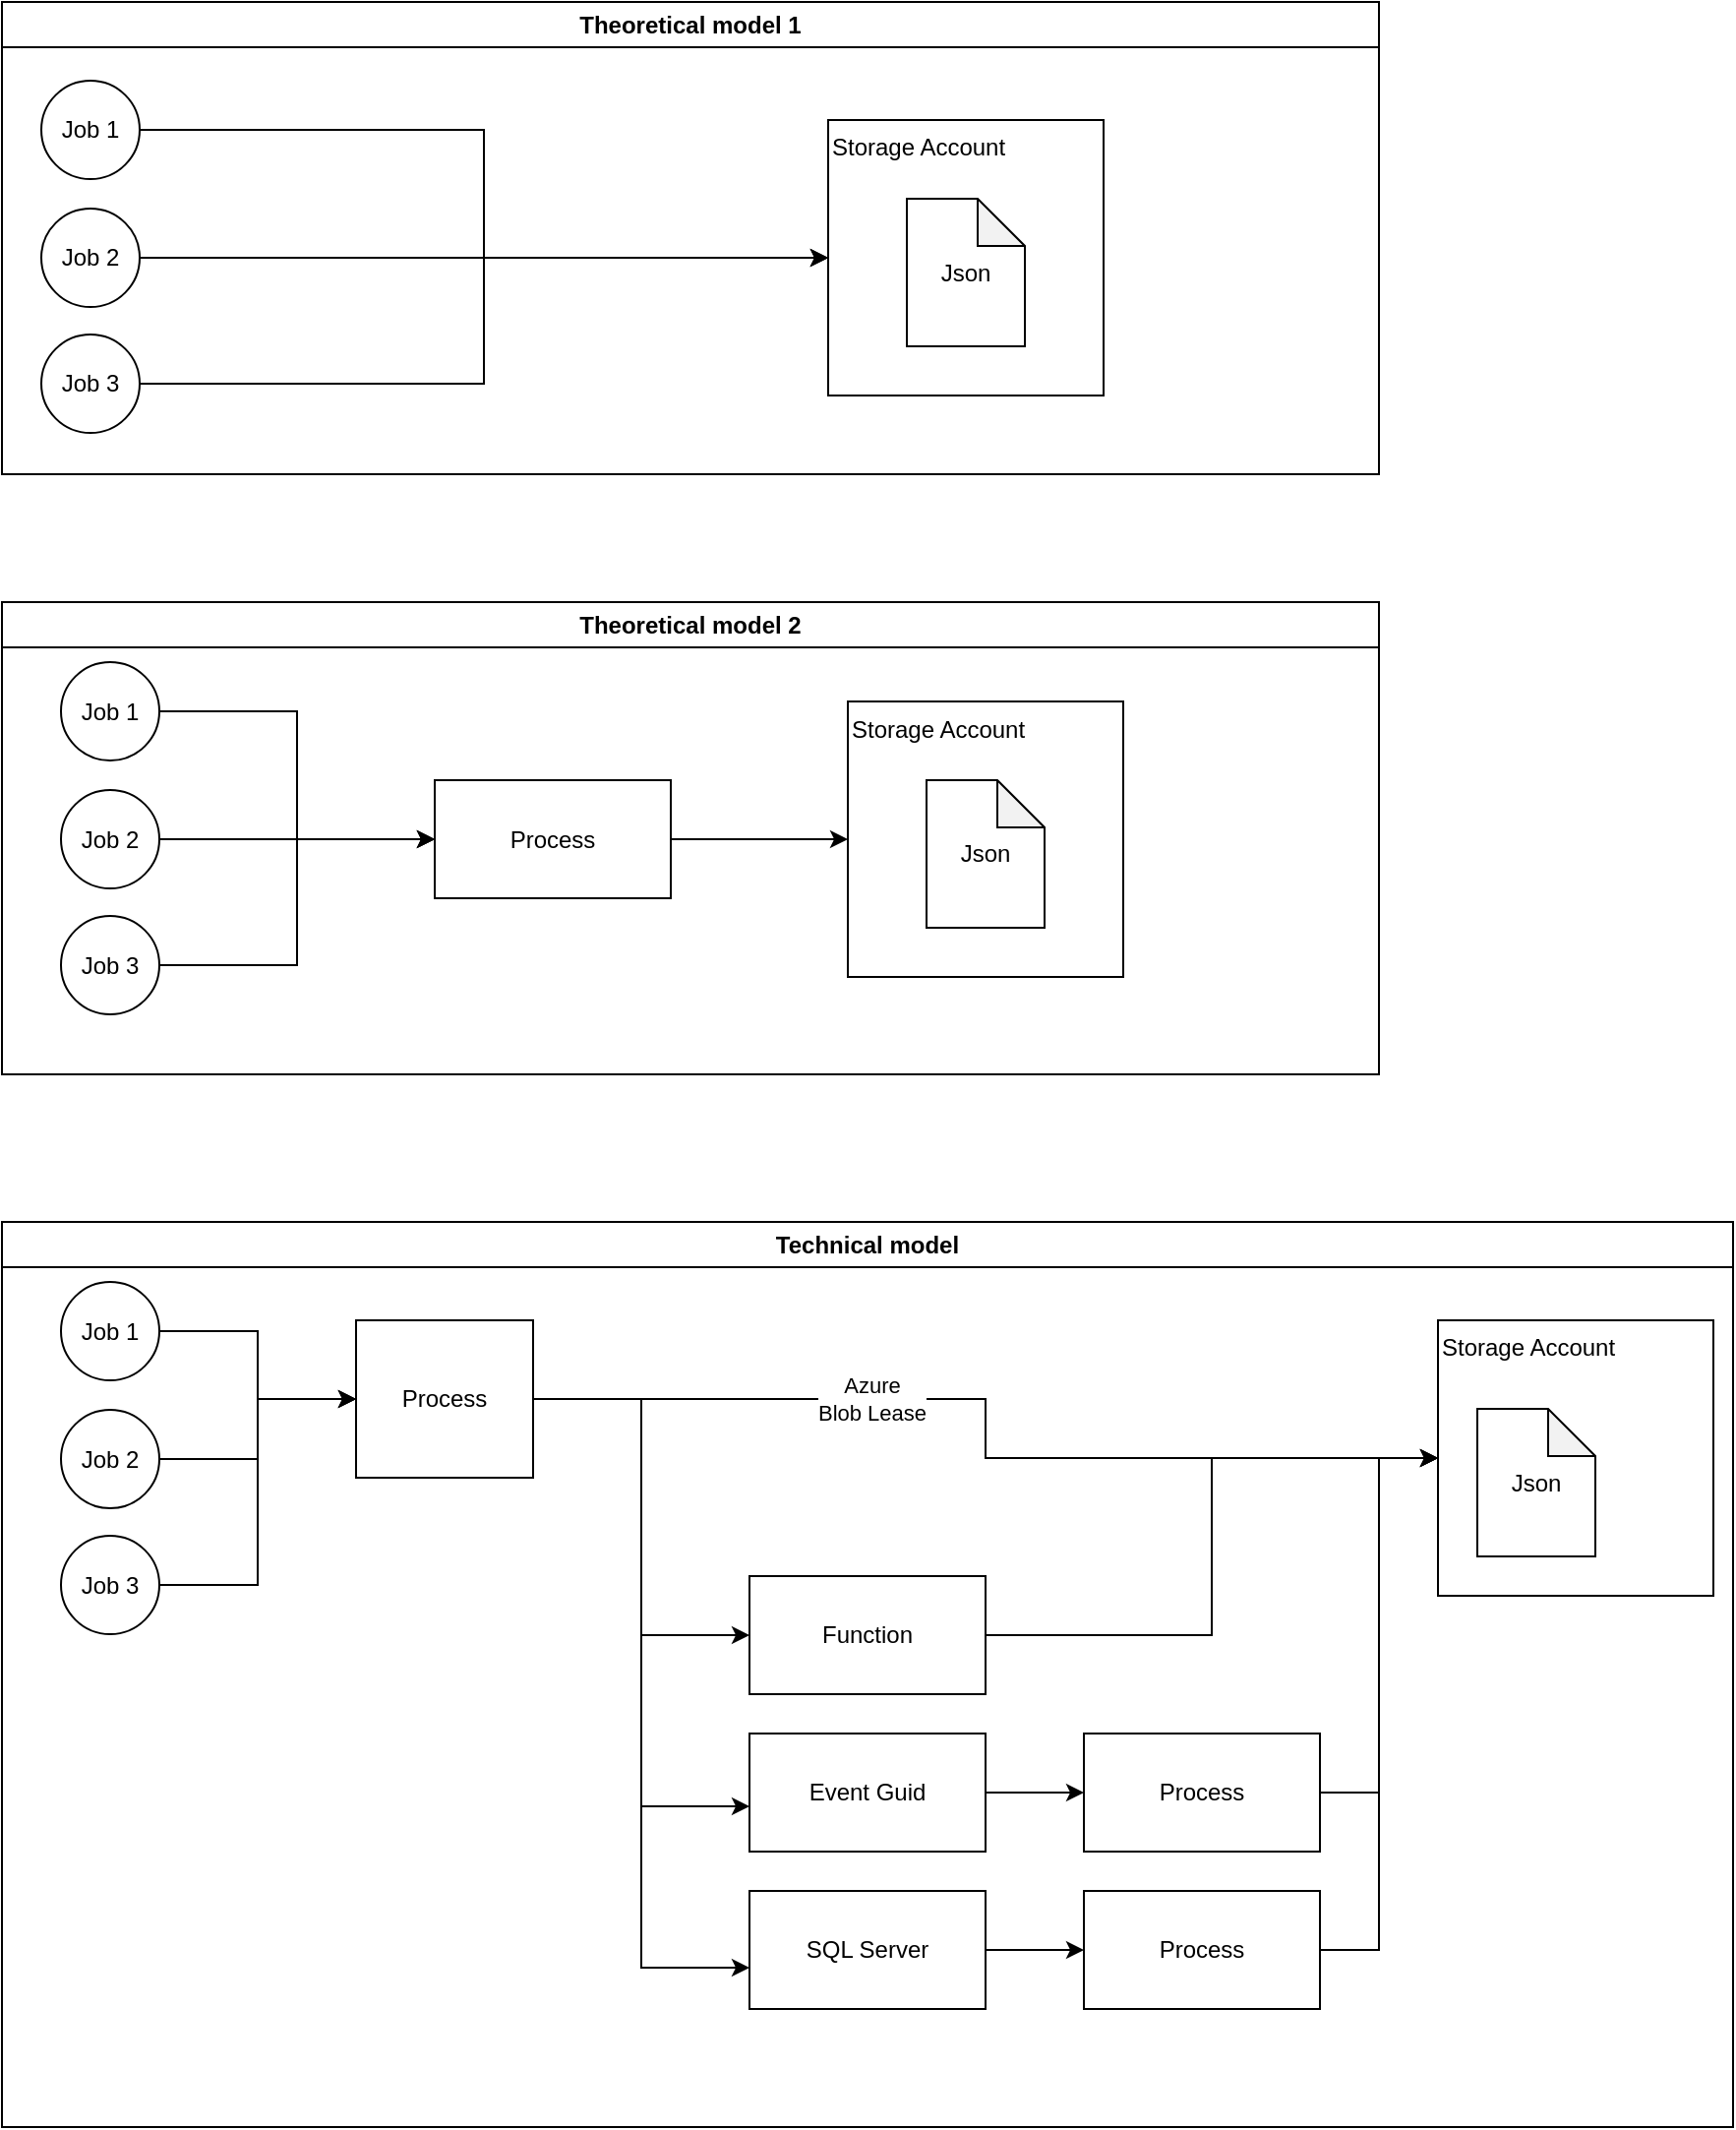 <mxfile version="22.1.15" type="github">
  <diagram name="Page-1" id="x_VqhKzU-uYQBQ7HoEV0">
    <mxGraphModel dx="1386" dy="751" grid="0" gridSize="10" guides="1" tooltips="1" connect="1" arrows="1" fold="1" page="0" pageScale="1" pageWidth="827" pageHeight="1169" math="0" shadow="0">
      <root>
        <mxCell id="0" />
        <mxCell id="1" parent="0" />
        <mxCell id="mWEgYLe2e0CjS3MrXNZs-1" value="Theoretical model&amp;nbsp;1" style="swimlane;whiteSpace=wrap;html=1;swimlaneLine=1;movable=1;resizable=1;rotatable=1;deletable=1;editable=1;locked=0;connectable=1;flipH=0;flipV=0;direction=east;container=0;" vertex="1" parent="1">
          <mxGeometry x="40" y="40" width="700" height="240" as="geometry" />
        </mxCell>
        <mxCell id="mWEgYLe2e0CjS3MrXNZs-8" style="edgeStyle=orthogonalEdgeStyle;rounded=0;orthogonalLoop=1;jettySize=auto;html=1;exitX=1;exitY=0.5;exitDx=0;exitDy=0;entryX=0;entryY=0.5;entryDx=0;entryDy=0;" edge="1" parent="mWEgYLe2e0CjS3MrXNZs-1" source="mWEgYLe2e0CjS3MrXNZs-3" target="mWEgYLe2e0CjS3MrXNZs-7">
          <mxGeometry relative="1" as="geometry" />
        </mxCell>
        <mxCell id="mWEgYLe2e0CjS3MrXNZs-3" value="Job 1" style="ellipse;whiteSpace=wrap;html=1;aspect=fixed;" vertex="1" parent="mWEgYLe2e0CjS3MrXNZs-1">
          <mxGeometry x="20" y="40" width="50" height="50" as="geometry" />
        </mxCell>
        <mxCell id="mWEgYLe2e0CjS3MrXNZs-9" style="edgeStyle=orthogonalEdgeStyle;rounded=0;orthogonalLoop=1;jettySize=auto;html=1;exitX=1;exitY=0.5;exitDx=0;exitDy=0;" edge="1" parent="mWEgYLe2e0CjS3MrXNZs-1" source="mWEgYLe2e0CjS3MrXNZs-4">
          <mxGeometry relative="1" as="geometry">
            <mxPoint x="420" y="130" as="targetPoint" />
          </mxGeometry>
        </mxCell>
        <mxCell id="mWEgYLe2e0CjS3MrXNZs-4" value="Job 2" style="ellipse;whiteSpace=wrap;html=1;aspect=fixed;" vertex="1" parent="mWEgYLe2e0CjS3MrXNZs-1">
          <mxGeometry x="20" y="105" width="50" height="50" as="geometry" />
        </mxCell>
        <mxCell id="mWEgYLe2e0CjS3MrXNZs-10" style="edgeStyle=orthogonalEdgeStyle;rounded=0;orthogonalLoop=1;jettySize=auto;html=1;exitX=1;exitY=0.5;exitDx=0;exitDy=0;" edge="1" parent="mWEgYLe2e0CjS3MrXNZs-1" source="mWEgYLe2e0CjS3MrXNZs-5" target="mWEgYLe2e0CjS3MrXNZs-7">
          <mxGeometry relative="1" as="geometry" />
        </mxCell>
        <mxCell id="mWEgYLe2e0CjS3MrXNZs-5" value="Job 3" style="ellipse;whiteSpace=wrap;html=1;aspect=fixed;" vertex="1" parent="mWEgYLe2e0CjS3MrXNZs-1">
          <mxGeometry x="20" y="169" width="50" height="50" as="geometry" />
        </mxCell>
        <mxCell id="mWEgYLe2e0CjS3MrXNZs-7" value="Storage Account" style="whiteSpace=wrap;html=1;aspect=fixed;align=left;verticalAlign=top;" vertex="1" parent="mWEgYLe2e0CjS3MrXNZs-1">
          <mxGeometry x="420" y="60" width="140" height="140" as="geometry" />
        </mxCell>
        <mxCell id="mWEgYLe2e0CjS3MrXNZs-6" value="Json" style="shape=note;whiteSpace=wrap;html=1;backgroundOutline=1;darkOpacity=0.05;size=24;" vertex="1" parent="mWEgYLe2e0CjS3MrXNZs-1">
          <mxGeometry x="460" y="100" width="60" height="75" as="geometry" />
        </mxCell>
        <mxCell id="mWEgYLe2e0CjS3MrXNZs-2" value="Theoretical model&amp;nbsp;2" style="swimlane;whiteSpace=wrap;html=1;container=0;" vertex="1" parent="1">
          <mxGeometry x="40" y="345" width="700" height="240" as="geometry" />
        </mxCell>
        <mxCell id="mWEgYLe2e0CjS3MrXNZs-17" style="edgeStyle=orthogonalEdgeStyle;rounded=0;orthogonalLoop=1;jettySize=auto;html=1;exitX=1;exitY=0.5;exitDx=0;exitDy=0;entryX=0;entryY=0.5;entryDx=0;entryDy=0;" edge="1" parent="mWEgYLe2e0CjS3MrXNZs-2" source="mWEgYLe2e0CjS3MrXNZs-11" target="mWEgYLe2e0CjS3MrXNZs-16">
          <mxGeometry relative="1" as="geometry" />
        </mxCell>
        <mxCell id="mWEgYLe2e0CjS3MrXNZs-11" value="Job 1" style="ellipse;whiteSpace=wrap;html=1;aspect=fixed;" vertex="1" parent="mWEgYLe2e0CjS3MrXNZs-2">
          <mxGeometry x="30" y="30.5" width="50" height="50" as="geometry" />
        </mxCell>
        <mxCell id="mWEgYLe2e0CjS3MrXNZs-18" style="edgeStyle=orthogonalEdgeStyle;rounded=0;orthogonalLoop=1;jettySize=auto;html=1;exitX=1;exitY=0.5;exitDx=0;exitDy=0;" edge="1" parent="mWEgYLe2e0CjS3MrXNZs-2" source="mWEgYLe2e0CjS3MrXNZs-12" target="mWEgYLe2e0CjS3MrXNZs-16">
          <mxGeometry relative="1" as="geometry" />
        </mxCell>
        <mxCell id="mWEgYLe2e0CjS3MrXNZs-12" value="Job 2" style="ellipse;whiteSpace=wrap;html=1;aspect=fixed;" vertex="1" parent="mWEgYLe2e0CjS3MrXNZs-2">
          <mxGeometry x="30" y="95.5" width="50" height="50" as="geometry" />
        </mxCell>
        <mxCell id="mWEgYLe2e0CjS3MrXNZs-19" style="edgeStyle=orthogonalEdgeStyle;rounded=0;orthogonalLoop=1;jettySize=auto;html=1;exitX=1;exitY=0.5;exitDx=0;exitDy=0;entryX=0;entryY=0.5;entryDx=0;entryDy=0;" edge="1" parent="mWEgYLe2e0CjS3MrXNZs-2" source="mWEgYLe2e0CjS3MrXNZs-13" target="mWEgYLe2e0CjS3MrXNZs-16">
          <mxGeometry relative="1" as="geometry" />
        </mxCell>
        <mxCell id="mWEgYLe2e0CjS3MrXNZs-13" value="Job 3" style="ellipse;whiteSpace=wrap;html=1;aspect=fixed;" vertex="1" parent="mWEgYLe2e0CjS3MrXNZs-2">
          <mxGeometry x="30" y="159.5" width="50" height="50" as="geometry" />
        </mxCell>
        <mxCell id="mWEgYLe2e0CjS3MrXNZs-14" value="Storage Account" style="whiteSpace=wrap;html=1;aspect=fixed;align=left;verticalAlign=top;" vertex="1" parent="mWEgYLe2e0CjS3MrXNZs-2">
          <mxGeometry x="430" y="50.5" width="140" height="140" as="geometry" />
        </mxCell>
        <mxCell id="mWEgYLe2e0CjS3MrXNZs-15" value="Json" style="shape=note;whiteSpace=wrap;html=1;backgroundOutline=1;darkOpacity=0.05;size=24;" vertex="1" parent="mWEgYLe2e0CjS3MrXNZs-2">
          <mxGeometry x="470" y="90.5" width="60" height="75" as="geometry" />
        </mxCell>
        <mxCell id="mWEgYLe2e0CjS3MrXNZs-20" style="edgeStyle=orthogonalEdgeStyle;rounded=0;orthogonalLoop=1;jettySize=auto;html=1;exitX=1;exitY=0.5;exitDx=0;exitDy=0;entryX=0;entryY=0.5;entryDx=0;entryDy=0;" edge="1" parent="mWEgYLe2e0CjS3MrXNZs-2" source="mWEgYLe2e0CjS3MrXNZs-16" target="mWEgYLe2e0CjS3MrXNZs-14">
          <mxGeometry relative="1" as="geometry" />
        </mxCell>
        <mxCell id="mWEgYLe2e0CjS3MrXNZs-16" value="Process" style="rounded=0;whiteSpace=wrap;html=1;" vertex="1" parent="mWEgYLe2e0CjS3MrXNZs-2">
          <mxGeometry x="220" y="90.5" width="120" height="60" as="geometry" />
        </mxCell>
        <mxCell id="mWEgYLe2e0CjS3MrXNZs-21" value="Technical model" style="swimlane;html=1;whiteSpace=wrap;labelBorderColor=none;labelBackgroundColor=none;fontColor=default;container=0;" vertex="1" parent="1">
          <mxGeometry x="40" y="660" width="880" height="460" as="geometry">
            <mxRectangle x="40" y="660" width="128" height="26" as="alternateBounds" />
          </mxGeometry>
        </mxCell>
        <mxCell id="mWEgYLe2e0CjS3MrXNZs-22" style="edgeStyle=orthogonalEdgeStyle;rounded=0;orthogonalLoop=1;jettySize=auto;html=1;exitX=1;exitY=0.5;exitDx=0;exitDy=0;entryX=0;entryY=0.5;entryDx=0;entryDy=0;" edge="1" parent="mWEgYLe2e0CjS3MrXNZs-21" source="mWEgYLe2e0CjS3MrXNZs-23" target="mWEgYLe2e0CjS3MrXNZs-31">
          <mxGeometry relative="1" as="geometry" />
        </mxCell>
        <mxCell id="mWEgYLe2e0CjS3MrXNZs-23" value="Job 1" style="ellipse;whiteSpace=wrap;html=1;aspect=fixed;" vertex="1" parent="mWEgYLe2e0CjS3MrXNZs-21">
          <mxGeometry x="30" y="30.5" width="50" height="50" as="geometry" />
        </mxCell>
        <mxCell id="mWEgYLe2e0CjS3MrXNZs-24" style="edgeStyle=orthogonalEdgeStyle;rounded=0;orthogonalLoop=1;jettySize=auto;html=1;exitX=1;exitY=0.5;exitDx=0;exitDy=0;" edge="1" parent="mWEgYLe2e0CjS3MrXNZs-21" source="mWEgYLe2e0CjS3MrXNZs-25" target="mWEgYLe2e0CjS3MrXNZs-31">
          <mxGeometry relative="1" as="geometry" />
        </mxCell>
        <mxCell id="mWEgYLe2e0CjS3MrXNZs-25" value="Job 2" style="ellipse;whiteSpace=wrap;html=1;aspect=fixed;" vertex="1" parent="mWEgYLe2e0CjS3MrXNZs-21">
          <mxGeometry x="30" y="95.5" width="50" height="50" as="geometry" />
        </mxCell>
        <mxCell id="mWEgYLe2e0CjS3MrXNZs-26" style="edgeStyle=orthogonalEdgeStyle;rounded=0;orthogonalLoop=1;jettySize=auto;html=1;exitX=1;exitY=0.5;exitDx=0;exitDy=0;entryX=0;entryY=0.5;entryDx=0;entryDy=0;" edge="1" parent="mWEgYLe2e0CjS3MrXNZs-21" source="mWEgYLe2e0CjS3MrXNZs-27" target="mWEgYLe2e0CjS3MrXNZs-31">
          <mxGeometry relative="1" as="geometry" />
        </mxCell>
        <mxCell id="mWEgYLe2e0CjS3MrXNZs-27" value="Job 3" style="ellipse;whiteSpace=wrap;html=1;aspect=fixed;" vertex="1" parent="mWEgYLe2e0CjS3MrXNZs-21">
          <mxGeometry x="30" y="159.5" width="50" height="50" as="geometry" />
        </mxCell>
        <mxCell id="mWEgYLe2e0CjS3MrXNZs-28" value="Storage Account" style="whiteSpace=wrap;html=1;aspect=fixed;align=left;verticalAlign=top;" vertex="1" parent="mWEgYLe2e0CjS3MrXNZs-21">
          <mxGeometry x="730" y="50" width="140" height="140" as="geometry" />
        </mxCell>
        <mxCell id="mWEgYLe2e0CjS3MrXNZs-29" value="Json" style="shape=note;whiteSpace=wrap;html=1;backgroundOutline=1;darkOpacity=0.05;size=24;" vertex="1" parent="mWEgYLe2e0CjS3MrXNZs-21">
          <mxGeometry x="750" y="95" width="60" height="75" as="geometry" />
        </mxCell>
        <mxCell id="mWEgYLe2e0CjS3MrXNZs-34" style="edgeStyle=orthogonalEdgeStyle;rounded=0;orthogonalLoop=1;jettySize=auto;html=1;exitX=1;exitY=0.5;exitDx=0;exitDy=0;entryX=0;entryY=0.5;entryDx=0;entryDy=0;" edge="1" parent="mWEgYLe2e0CjS3MrXNZs-21" source="mWEgYLe2e0CjS3MrXNZs-31" target="mWEgYLe2e0CjS3MrXNZs-33">
          <mxGeometry relative="1" as="geometry" />
        </mxCell>
        <mxCell id="mWEgYLe2e0CjS3MrXNZs-68" style="edgeStyle=orthogonalEdgeStyle;rounded=0;orthogonalLoop=1;jettySize=auto;html=1;exitX=1;exitY=0.5;exitDx=0;exitDy=0;entryX=0;entryY=0.5;entryDx=0;entryDy=0;" edge="1" parent="mWEgYLe2e0CjS3MrXNZs-21" source="mWEgYLe2e0CjS3MrXNZs-31" target="mWEgYLe2e0CjS3MrXNZs-28">
          <mxGeometry relative="1" as="geometry" />
        </mxCell>
        <mxCell id="mWEgYLe2e0CjS3MrXNZs-69" value="Azure&lt;br style=&quot;border-color: var(--border-color);&quot;&gt;Blob Lease" style="edgeLabel;html=1;align=center;verticalAlign=middle;resizable=0;points=[];" vertex="1" connectable="0" parent="mWEgYLe2e0CjS3MrXNZs-68">
          <mxGeometry x="-0.3" relative="1" as="geometry">
            <mxPoint as="offset" />
          </mxGeometry>
        </mxCell>
        <mxCell id="mWEgYLe2e0CjS3MrXNZs-31" value="Process" style="rounded=0;whiteSpace=wrap;html=1;" vertex="1" parent="mWEgYLe2e0CjS3MrXNZs-21">
          <mxGeometry x="180" y="50" width="90" height="80" as="geometry" />
        </mxCell>
        <mxCell id="mWEgYLe2e0CjS3MrXNZs-35" style="edgeStyle=orthogonalEdgeStyle;rounded=0;orthogonalLoop=1;jettySize=auto;html=1;exitX=1;exitY=0.5;exitDx=0;exitDy=0;entryX=0;entryY=0.5;entryDx=0;entryDy=0;" edge="1" parent="mWEgYLe2e0CjS3MrXNZs-21" source="mWEgYLe2e0CjS3MrXNZs-33" target="mWEgYLe2e0CjS3MrXNZs-28">
          <mxGeometry relative="1" as="geometry" />
        </mxCell>
        <mxCell id="mWEgYLe2e0CjS3MrXNZs-33" value="Function" style="rounded=0;whiteSpace=wrap;html=1;" vertex="1" parent="mWEgYLe2e0CjS3MrXNZs-21">
          <mxGeometry x="380" y="180" width="120" height="60" as="geometry" />
        </mxCell>
        <mxCell id="mWEgYLe2e0CjS3MrXNZs-39" style="edgeStyle=orthogonalEdgeStyle;rounded=0;orthogonalLoop=1;jettySize=auto;html=1;exitX=1;exitY=0.5;exitDx=0;exitDy=0;entryX=0;entryY=0.5;entryDx=0;entryDy=0;" edge="1" parent="mWEgYLe2e0CjS3MrXNZs-21" source="mWEgYLe2e0CjS3MrXNZs-36" target="mWEgYLe2e0CjS3MrXNZs-38">
          <mxGeometry relative="1" as="geometry" />
        </mxCell>
        <mxCell id="mWEgYLe2e0CjS3MrXNZs-36" value="Event Guid" style="rounded=0;whiteSpace=wrap;html=1;" vertex="1" parent="mWEgYLe2e0CjS3MrXNZs-21">
          <mxGeometry x="380" y="260" width="120" height="60" as="geometry" />
        </mxCell>
        <mxCell id="mWEgYLe2e0CjS3MrXNZs-37" style="edgeStyle=orthogonalEdgeStyle;rounded=0;orthogonalLoop=1;jettySize=auto;html=1;exitX=1;exitY=0.5;exitDx=0;exitDy=0;entryX=0;entryY=0.617;entryDx=0;entryDy=0;entryPerimeter=0;" edge="1" parent="mWEgYLe2e0CjS3MrXNZs-21" source="mWEgYLe2e0CjS3MrXNZs-31" target="mWEgYLe2e0CjS3MrXNZs-36">
          <mxGeometry relative="1" as="geometry" />
        </mxCell>
        <mxCell id="mWEgYLe2e0CjS3MrXNZs-40" style="edgeStyle=orthogonalEdgeStyle;rounded=0;orthogonalLoop=1;jettySize=auto;html=1;exitX=1;exitY=0.5;exitDx=0;exitDy=0;entryX=0;entryY=0.5;entryDx=0;entryDy=0;" edge="1" parent="mWEgYLe2e0CjS3MrXNZs-21" source="mWEgYLe2e0CjS3MrXNZs-38" target="mWEgYLe2e0CjS3MrXNZs-28">
          <mxGeometry relative="1" as="geometry" />
        </mxCell>
        <mxCell id="mWEgYLe2e0CjS3MrXNZs-38" value="Process" style="rounded=0;whiteSpace=wrap;html=1;" vertex="1" parent="mWEgYLe2e0CjS3MrXNZs-21">
          <mxGeometry x="550" y="260" width="120" height="60" as="geometry" />
        </mxCell>
        <mxCell id="mWEgYLe2e0CjS3MrXNZs-66" style="edgeStyle=orthogonalEdgeStyle;rounded=0;orthogonalLoop=1;jettySize=auto;html=1;exitX=1;exitY=0.5;exitDx=0;exitDy=0;entryX=0;entryY=0.5;entryDx=0;entryDy=0;" edge="1" parent="mWEgYLe2e0CjS3MrXNZs-21" source="mWEgYLe2e0CjS3MrXNZs-41" target="mWEgYLe2e0CjS3MrXNZs-64">
          <mxGeometry relative="1" as="geometry" />
        </mxCell>
        <mxCell id="mWEgYLe2e0CjS3MrXNZs-41" value="SQL Server" style="rounded=0;whiteSpace=wrap;html=1;" vertex="1" parent="mWEgYLe2e0CjS3MrXNZs-21">
          <mxGeometry x="380" y="340" width="120" height="60" as="geometry" />
        </mxCell>
        <mxCell id="mWEgYLe2e0CjS3MrXNZs-67" style="edgeStyle=orthogonalEdgeStyle;rounded=0;orthogonalLoop=1;jettySize=auto;html=1;exitX=1;exitY=0.5;exitDx=0;exitDy=0;entryX=0;entryY=0.5;entryDx=0;entryDy=0;" edge="1" parent="mWEgYLe2e0CjS3MrXNZs-21" source="mWEgYLe2e0CjS3MrXNZs-64" target="mWEgYLe2e0CjS3MrXNZs-28">
          <mxGeometry relative="1" as="geometry" />
        </mxCell>
        <mxCell id="mWEgYLe2e0CjS3MrXNZs-64" value="Process" style="rounded=0;whiteSpace=wrap;html=1;" vertex="1" parent="mWEgYLe2e0CjS3MrXNZs-21">
          <mxGeometry x="550" y="340" width="120" height="60" as="geometry" />
        </mxCell>
        <mxCell id="mWEgYLe2e0CjS3MrXNZs-65" style="edgeStyle=orthogonalEdgeStyle;rounded=0;orthogonalLoop=1;jettySize=auto;html=1;exitX=1;exitY=0.5;exitDx=0;exitDy=0;entryX=0;entryY=0.65;entryDx=0;entryDy=0;entryPerimeter=0;" edge="1" parent="mWEgYLe2e0CjS3MrXNZs-21" source="mWEgYLe2e0CjS3MrXNZs-31" target="mWEgYLe2e0CjS3MrXNZs-41">
          <mxGeometry relative="1" as="geometry" />
        </mxCell>
      </root>
    </mxGraphModel>
  </diagram>
</mxfile>
